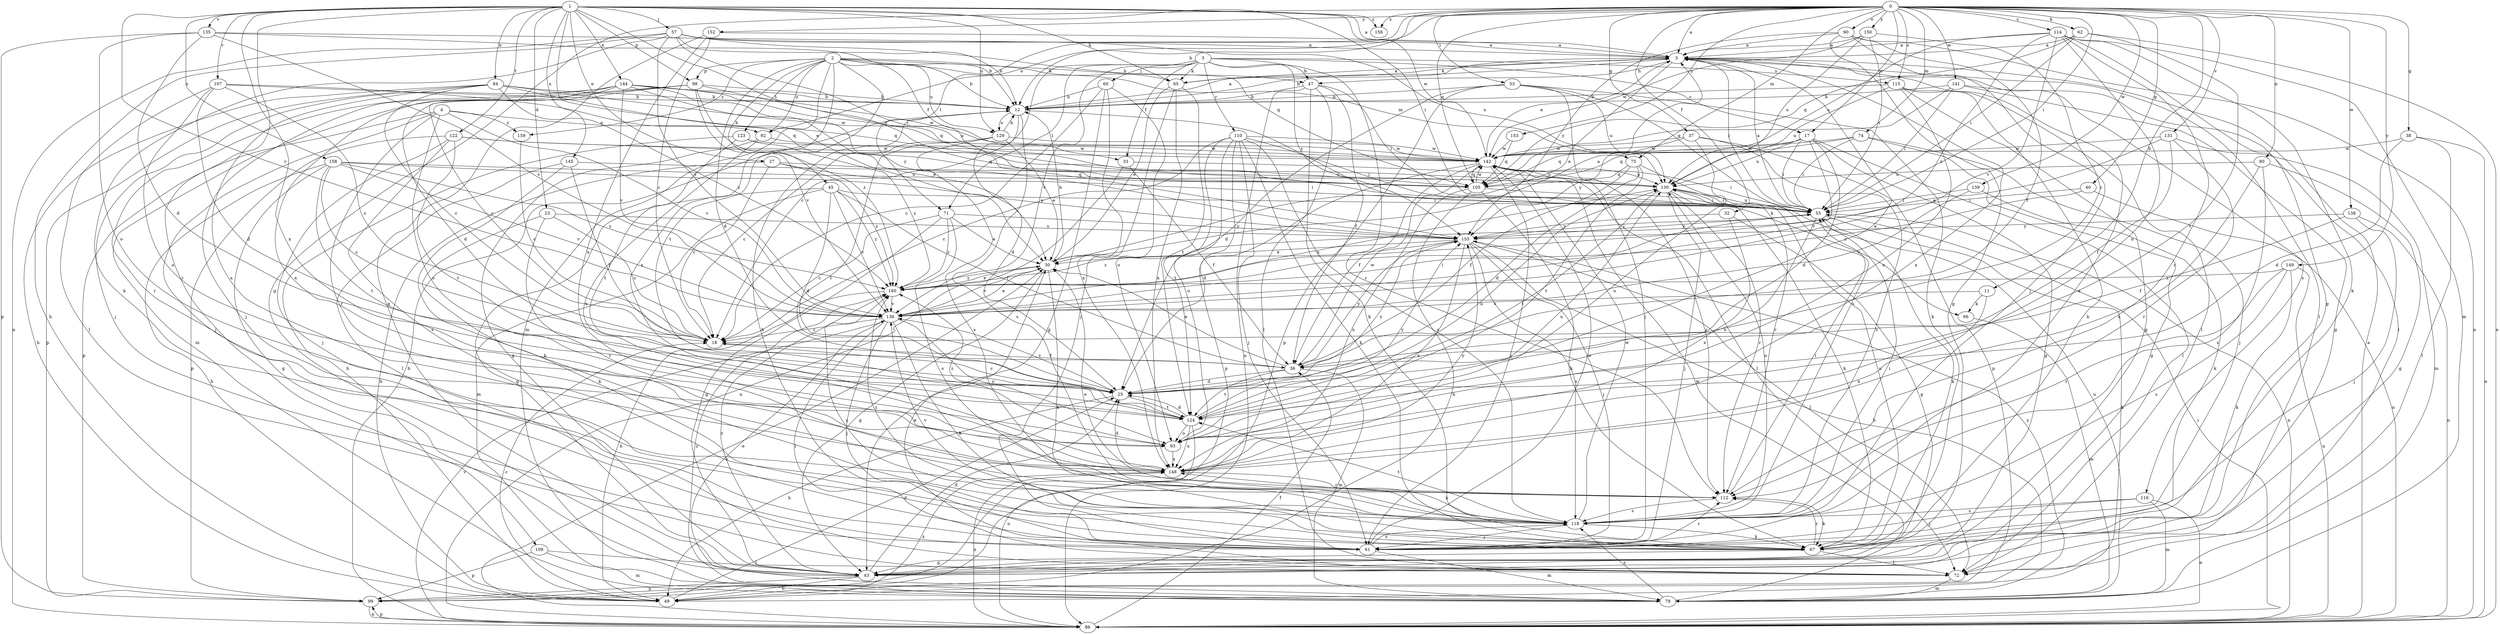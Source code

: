 strict digraph  {
0;
1;
2;
3;
4;
5;
11;
12;
17;
18;
23;
25;
27;
30;
32;
33;
36;
37;
38;
40;
43;
45;
47;
49;
53;
55;
57;
60;
61;
62;
65;
66;
67;
71;
72;
74;
75;
79;
80;
84;
86;
90;
92;
93;
98;
99;
105;
107;
109;
110;
112;
114;
115;
116;
118;
122;
123;
124;
129;
130;
131;
135;
136;
138;
139;
141;
142;
144;
145;
148;
149;
150;
152;
153;
155;
156;
158;
159;
160;
0 -> 5  [label=a];
0 -> 11  [label=b];
0 -> 12  [label=b];
0 -> 17  [label=c];
0 -> 32  [label=f];
0 -> 37  [label=g];
0 -> 38  [label=g];
0 -> 40  [label=g];
0 -> 43  [label=g];
0 -> 53  [label=i];
0 -> 55  [label=i];
0 -> 62  [label=k];
0 -> 71  [label=l];
0 -> 74  [label=m];
0 -> 75  [label=m];
0 -> 80  [label=n];
0 -> 90  [label=o];
0 -> 92  [label=o];
0 -> 105  [label=q];
0 -> 114  [label=s];
0 -> 115  [label=s];
0 -> 131  [label=v];
0 -> 138  [label=w];
0 -> 139  [label=w];
0 -> 141  [label=w];
0 -> 149  [label=y];
0 -> 150  [label=y];
0 -> 152  [label=y];
0 -> 153  [label=y];
0 -> 156  [label=z];
1 -> 5  [label=a];
1 -> 23  [label=d];
1 -> 27  [label=e];
1 -> 30  [label=e];
1 -> 55  [label=i];
1 -> 57  [label=j];
1 -> 65  [label=k];
1 -> 84  [label=n];
1 -> 98  [label=p];
1 -> 107  [label=r];
1 -> 109  [label=r];
1 -> 122  [label=t];
1 -> 129  [label=u];
1 -> 135  [label=v];
1 -> 136  [label=v];
1 -> 142  [label=w];
1 -> 144  [label=x];
1 -> 145  [label=x];
1 -> 148  [label=x];
1 -> 155  [label=y];
1 -> 156  [label=z];
1 -> 158  [label=z];
2 -> 12  [label=b];
2 -> 25  [label=d];
2 -> 33  [label=f];
2 -> 45  [label=h];
2 -> 47  [label=h];
2 -> 65  [label=k];
2 -> 75  [label=m];
2 -> 79  [label=m];
2 -> 92  [label=o];
2 -> 98  [label=p];
2 -> 123  [label=t];
2 -> 124  [label=t];
2 -> 129  [label=u];
2 -> 148  [label=x];
2 -> 159  [label=z];
3 -> 17  [label=c];
3 -> 18  [label=c];
3 -> 33  [label=f];
3 -> 47  [label=h];
3 -> 60  [label=j];
3 -> 65  [label=k];
3 -> 71  [label=l];
3 -> 110  [label=r];
3 -> 112  [label=r];
3 -> 115  [label=s];
3 -> 136  [label=v];
3 -> 155  [label=y];
4 -> 61  [label=j];
4 -> 92  [label=o];
4 -> 93  [label=o];
4 -> 99  [label=p];
4 -> 112  [label=r];
4 -> 136  [label=v];
4 -> 159  [label=z];
5 -> 12  [label=b];
5 -> 30  [label=e];
5 -> 47  [label=h];
5 -> 55  [label=i];
5 -> 65  [label=k];
5 -> 72  [label=l];
5 -> 116  [label=s];
5 -> 148  [label=x];
11 -> 66  [label=k];
11 -> 136  [label=v];
11 -> 148  [label=x];
12 -> 5  [label=a];
12 -> 25  [label=d];
12 -> 66  [label=k];
12 -> 118  [label=s];
12 -> 129  [label=u];
17 -> 25  [label=d];
17 -> 43  [label=g];
17 -> 55  [label=i];
17 -> 72  [label=l];
17 -> 105  [label=q];
17 -> 130  [label=u];
17 -> 136  [label=v];
17 -> 142  [label=w];
18 -> 36  [label=f];
23 -> 18  [label=c];
23 -> 67  [label=k];
23 -> 112  [label=r];
23 -> 155  [label=y];
25 -> 5  [label=a];
25 -> 18  [label=c];
25 -> 49  [label=h];
25 -> 124  [label=t];
25 -> 136  [label=v];
25 -> 155  [label=y];
27 -> 18  [label=c];
27 -> 49  [label=h];
27 -> 55  [label=i];
27 -> 105  [label=q];
27 -> 160  [label=z];
30 -> 5  [label=a];
30 -> 12  [label=b];
30 -> 43  [label=g];
30 -> 67  [label=k];
30 -> 136  [label=v];
30 -> 160  [label=z];
32 -> 43  [label=g];
32 -> 148  [label=x];
32 -> 155  [label=y];
33 -> 36  [label=f];
33 -> 86  [label=n];
33 -> 130  [label=u];
36 -> 25  [label=d];
36 -> 30  [label=e];
36 -> 79  [label=m];
36 -> 124  [label=t];
36 -> 142  [label=w];
36 -> 155  [label=y];
37 -> 93  [label=o];
37 -> 99  [label=p];
37 -> 118  [label=s];
37 -> 142  [label=w];
37 -> 155  [label=y];
38 -> 25  [label=d];
38 -> 72  [label=l];
38 -> 86  [label=n];
38 -> 142  [label=w];
40 -> 55  [label=i];
40 -> 86  [label=n];
40 -> 160  [label=z];
43 -> 25  [label=d];
43 -> 49  [label=h];
43 -> 99  [label=p];
43 -> 160  [label=z];
45 -> 25  [label=d];
45 -> 36  [label=f];
45 -> 43  [label=g];
45 -> 55  [label=i];
45 -> 79  [label=m];
45 -> 136  [label=v];
45 -> 160  [label=z];
47 -> 12  [label=b];
47 -> 36  [label=f];
47 -> 55  [label=i];
47 -> 67  [label=k];
47 -> 72  [label=l];
47 -> 86  [label=n];
49 -> 18  [label=c];
49 -> 25  [label=d];
49 -> 148  [label=x];
53 -> 12  [label=b];
53 -> 25  [label=d];
53 -> 61  [label=j];
53 -> 67  [label=k];
53 -> 99  [label=p];
53 -> 118  [label=s];
53 -> 130  [label=u];
55 -> 5  [label=a];
55 -> 49  [label=h];
55 -> 67  [label=k];
55 -> 86  [label=n];
55 -> 93  [label=o];
55 -> 130  [label=u];
55 -> 155  [label=y];
57 -> 5  [label=a];
57 -> 12  [label=b];
57 -> 49  [label=h];
57 -> 55  [label=i];
57 -> 67  [label=k];
57 -> 86  [label=n];
57 -> 105  [label=q];
57 -> 130  [label=u];
57 -> 136  [label=v];
60 -> 12  [label=b];
60 -> 18  [label=c];
60 -> 43  [label=g];
60 -> 93  [label=o];
60 -> 148  [label=x];
61 -> 12  [label=b];
61 -> 79  [label=m];
61 -> 112  [label=r];
61 -> 118  [label=s];
61 -> 142  [label=w];
62 -> 5  [label=a];
62 -> 55  [label=i];
62 -> 86  [label=n];
62 -> 105  [label=q];
62 -> 124  [label=t];
65 -> 5  [label=a];
65 -> 30  [label=e];
65 -> 61  [label=j];
65 -> 124  [label=t];
65 -> 148  [label=x];
66 -> 79  [label=m];
67 -> 43  [label=g];
67 -> 72  [label=l];
67 -> 112  [label=r];
67 -> 130  [label=u];
67 -> 160  [label=z];
71 -> 18  [label=c];
71 -> 30  [label=e];
71 -> 43  [label=g];
71 -> 118  [label=s];
71 -> 155  [label=y];
71 -> 160  [label=z];
72 -> 30  [label=e];
72 -> 79  [label=m];
74 -> 43  [label=g];
74 -> 55  [label=i];
74 -> 61  [label=j];
74 -> 105  [label=q];
74 -> 142  [label=w];
75 -> 25  [label=d];
75 -> 36  [label=f];
75 -> 105  [label=q];
75 -> 112  [label=r];
75 -> 124  [label=t];
79 -> 118  [label=s];
79 -> 130  [label=u];
79 -> 136  [label=v];
79 -> 142  [label=w];
79 -> 155  [label=y];
79 -> 160  [label=z];
80 -> 43  [label=g];
80 -> 118  [label=s];
80 -> 130  [label=u];
80 -> 148  [label=x];
84 -> 12  [label=b];
84 -> 18  [label=c];
84 -> 49  [label=h];
84 -> 99  [label=p];
84 -> 105  [label=q];
84 -> 142  [label=w];
84 -> 148  [label=x];
84 -> 160  [label=z];
86 -> 5  [label=a];
86 -> 12  [label=b];
86 -> 30  [label=e];
86 -> 36  [label=f];
86 -> 55  [label=i];
86 -> 99  [label=p];
86 -> 136  [label=v];
86 -> 148  [label=x];
90 -> 5  [label=a];
90 -> 36  [label=f];
90 -> 43  [label=g];
90 -> 61  [label=j];
90 -> 86  [label=n];
90 -> 155  [label=y];
92 -> 43  [label=g];
92 -> 142  [label=w];
92 -> 148  [label=x];
93 -> 130  [label=u];
93 -> 148  [label=x];
93 -> 160  [label=z];
98 -> 12  [label=b];
98 -> 25  [label=d];
98 -> 61  [label=j];
98 -> 79  [label=m];
98 -> 105  [label=q];
98 -> 136  [label=v];
98 -> 160  [label=z];
99 -> 86  [label=n];
105 -> 49  [label=h];
105 -> 55  [label=i];
105 -> 67  [label=k];
105 -> 142  [label=w];
105 -> 148  [label=x];
107 -> 12  [label=b];
107 -> 18  [label=c];
107 -> 25  [label=d];
107 -> 72  [label=l];
107 -> 93  [label=o];
107 -> 105  [label=q];
109 -> 72  [label=l];
109 -> 79  [label=m];
109 -> 99  [label=p];
110 -> 18  [label=c];
110 -> 55  [label=i];
110 -> 61  [label=j];
110 -> 67  [label=k];
110 -> 93  [label=o];
110 -> 99  [label=p];
110 -> 118  [label=s];
110 -> 124  [label=t];
110 -> 142  [label=w];
112 -> 55  [label=i];
112 -> 67  [label=k];
112 -> 118  [label=s];
114 -> 5  [label=a];
114 -> 43  [label=g];
114 -> 67  [label=k];
114 -> 79  [label=m];
114 -> 93  [label=o];
114 -> 112  [label=r];
114 -> 130  [label=u];
114 -> 136  [label=v];
114 -> 160  [label=z];
115 -> 12  [label=b];
115 -> 43  [label=g];
115 -> 67  [label=k];
115 -> 72  [label=l];
115 -> 93  [label=o];
115 -> 130  [label=u];
116 -> 61  [label=j];
116 -> 79  [label=m];
116 -> 86  [label=n];
116 -> 118  [label=s];
118 -> 5  [label=a];
118 -> 30  [label=e];
118 -> 55  [label=i];
118 -> 61  [label=j];
118 -> 67  [label=k];
118 -> 124  [label=t];
118 -> 130  [label=u];
118 -> 136  [label=v];
118 -> 142  [label=w];
118 -> 148  [label=x];
118 -> 160  [label=z];
122 -> 61  [label=j];
122 -> 99  [label=p];
122 -> 105  [label=q];
122 -> 118  [label=s];
122 -> 124  [label=t];
122 -> 142  [label=w];
123 -> 49  [label=h];
123 -> 124  [label=t];
123 -> 142  [label=w];
123 -> 160  [label=z];
124 -> 25  [label=d];
124 -> 86  [label=n];
124 -> 93  [label=o];
124 -> 130  [label=u];
124 -> 148  [label=x];
124 -> 155  [label=y];
129 -> 12  [label=b];
129 -> 18  [label=c];
129 -> 30  [label=e];
129 -> 118  [label=s];
129 -> 124  [label=t];
129 -> 142  [label=w];
130 -> 55  [label=i];
130 -> 61  [label=j];
130 -> 67  [label=k];
130 -> 112  [label=r];
130 -> 124  [label=t];
131 -> 30  [label=e];
131 -> 36  [label=f];
131 -> 79  [label=m];
131 -> 112  [label=r];
131 -> 142  [label=w];
135 -> 5  [label=a];
135 -> 12  [label=b];
135 -> 25  [label=d];
135 -> 93  [label=o];
135 -> 99  [label=p];
135 -> 136  [label=v];
136 -> 18  [label=c];
136 -> 30  [label=e];
136 -> 55  [label=i];
136 -> 61  [label=j];
136 -> 67  [label=k];
136 -> 72  [label=l];
136 -> 93  [label=o];
136 -> 130  [label=u];
138 -> 36  [label=f];
138 -> 61  [label=j];
138 -> 86  [label=n];
138 -> 155  [label=y];
139 -> 55  [label=i];
139 -> 67  [label=k];
139 -> 136  [label=v];
141 -> 12  [label=b];
141 -> 43  [label=g];
141 -> 55  [label=i];
141 -> 72  [label=l];
141 -> 105  [label=q];
142 -> 5  [label=a];
142 -> 25  [label=d];
142 -> 36  [label=f];
142 -> 55  [label=i];
142 -> 61  [label=j];
142 -> 72  [label=l];
142 -> 105  [label=q];
142 -> 112  [label=r];
142 -> 130  [label=u];
144 -> 12  [label=b];
144 -> 18  [label=c];
144 -> 30  [label=e];
144 -> 61  [label=j];
144 -> 112  [label=r];
144 -> 130  [label=u];
144 -> 136  [label=v];
144 -> 142  [label=w];
144 -> 148  [label=x];
144 -> 155  [label=y];
145 -> 36  [label=f];
145 -> 67  [label=k];
145 -> 72  [label=l];
145 -> 130  [label=u];
148 -> 25  [label=d];
148 -> 112  [label=r];
148 -> 155  [label=y];
149 -> 67  [label=k];
149 -> 86  [label=n];
149 -> 112  [label=r];
149 -> 118  [label=s];
149 -> 160  [label=z];
150 -> 5  [label=a];
150 -> 18  [label=c];
150 -> 55  [label=i];
150 -> 130  [label=u];
150 -> 142  [label=w];
152 -> 5  [label=a];
152 -> 18  [label=c];
152 -> 43  [label=g];
152 -> 148  [label=x];
153 -> 105  [label=q];
153 -> 142  [label=w];
155 -> 30  [label=e];
155 -> 49  [label=h];
155 -> 55  [label=i];
155 -> 61  [label=j];
155 -> 72  [label=l];
155 -> 118  [label=s];
155 -> 148  [label=x];
155 -> 160  [label=z];
158 -> 18  [label=c];
158 -> 43  [label=g];
158 -> 49  [label=h];
158 -> 124  [label=t];
158 -> 130  [label=u];
158 -> 136  [label=v];
158 -> 155  [label=y];
158 -> 160  [label=z];
159 -> 18  [label=c];
160 -> 30  [label=e];
160 -> 49  [label=h];
160 -> 136  [label=v];
}
